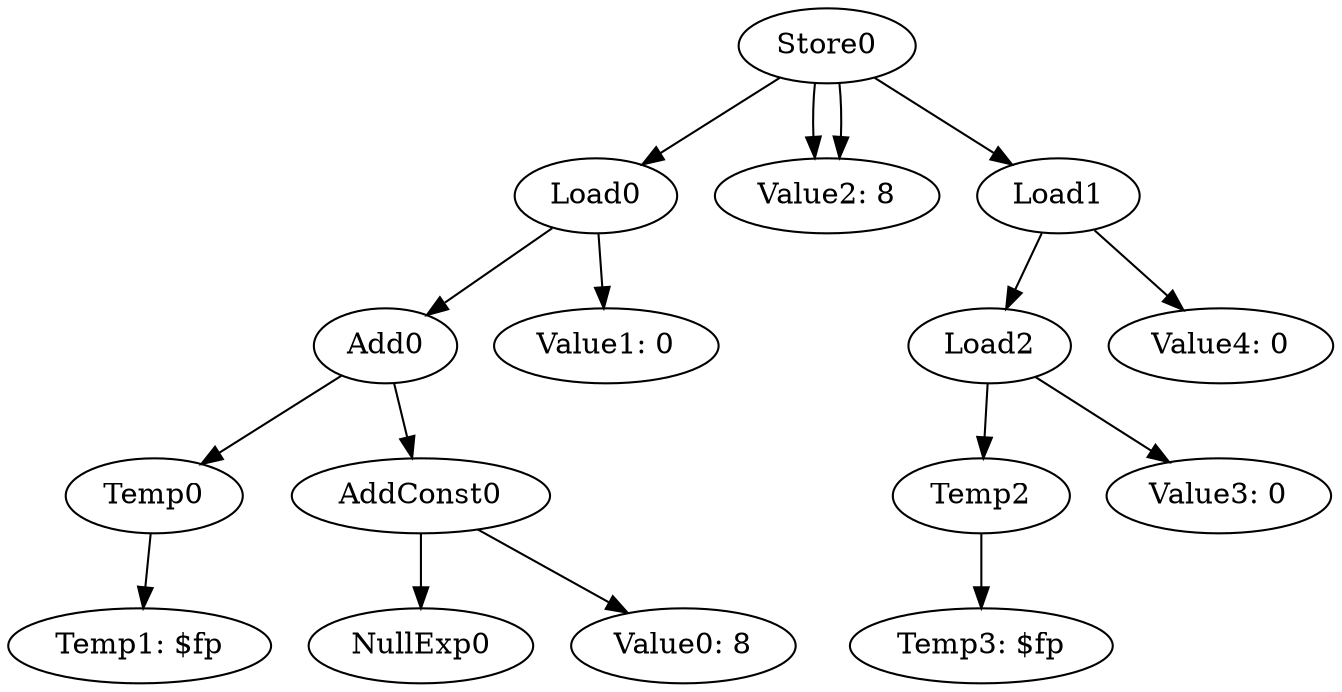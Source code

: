 digraph {
	ordering = out;
	Temp2 -> "Temp3: $fp";
	Load1 -> Load2;
	Load1 -> "Value4: 0";
	Load2 -> Temp2;
	Load2 -> "Value3: 0";
	Store0 -> Load0;
	Store0 -> "Value2: 8";
	Store0 -> Load1;
	Store0 -> "Value2: 8";
	Temp0 -> "Temp1: $fp";
	Add0 -> Temp0;
	Add0 -> AddConst0;
	AddConst0 -> NullExp0;
	AddConst0 -> "Value0: 8";
	Load0 -> Add0;
	Load0 -> "Value1: 0";
}

